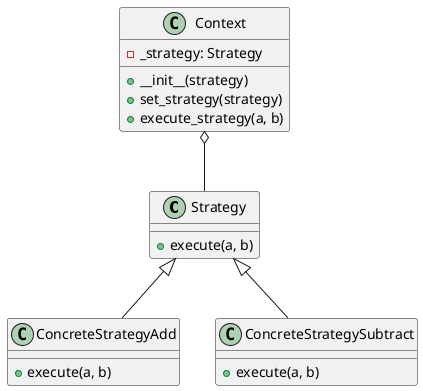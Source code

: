 @startuml

class Strategy {
    + execute(a, b)
}

class ConcreteStrategyAdd {
    + execute(a, b)
}

class ConcreteStrategySubtract {
    + execute(a, b)
}

Strategy <|-- ConcreteStrategyAdd
Strategy <|-- ConcreteStrategySubtract

class Context {
    - _strategy: Strategy
    + __init__(strategy)
    + set_strategy(strategy)
    + execute_strategy(a, b)
}

Context o-- Strategy

@enduml
